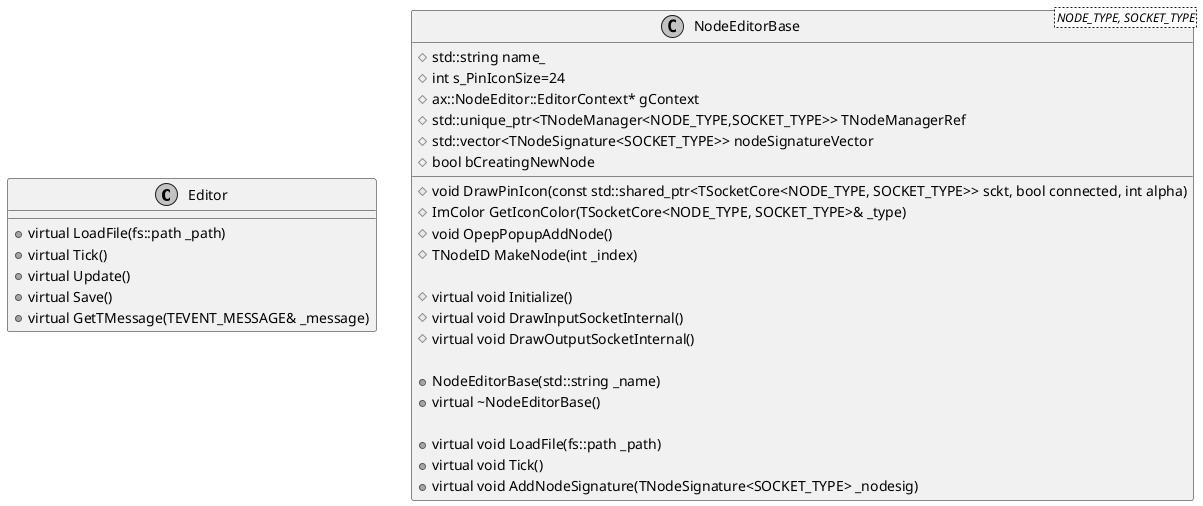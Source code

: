 @startuml editor
skinparam {
    monochrome true
    padding 1
}

class Editor{
    + virtual LoadFile(fs::path _path)
    + virtual Tick()
    + virtual Update()
    + virtual Save()
    + virtual GetTMessage(TEVENT_MESSAGE& _message)
}

class NodeEditorBase<NODE_TYPE, SOCKET_TYPE>{
    # std::string name_
    # int s_PinIconSize=24
    # ax::NodeEditor::EditorContext* gContext
    # std::unique_ptr<TNodeManager<NODE_TYPE,SOCKET_TYPE>> TNodeManagerRef
    # std::vector<TNodeSignature<SOCKET_TYPE>> nodeSignatureVector
    # bool bCreatingNewNode
    # void DrawPinIcon(const std::shared_ptr<TSocketCore<NODE_TYPE, SOCKET_TYPE>> sckt, bool connected, int alpha)
    # ImColor GetIconColor(TSocketCore<NODE_TYPE, SOCKET_TYPE>& _type)
    # void OpepPopupAddNode()
    # TNodeID MakeNode(int _index)

    # virtual void Initialize()
    # virtual void DrawInputSocketInternal()
    # virtual void DrawOutputSocketInternal()

    + NodeEditorBase(std::string _name)
    + virtual ~NodeEditorBase()

    + virtual void LoadFile(fs::path _path)
    + virtual void Tick()
    + virtual void AddNodeSignature(TNodeSignature<SOCKET_TYPE> _nodesig)
}

@enduml